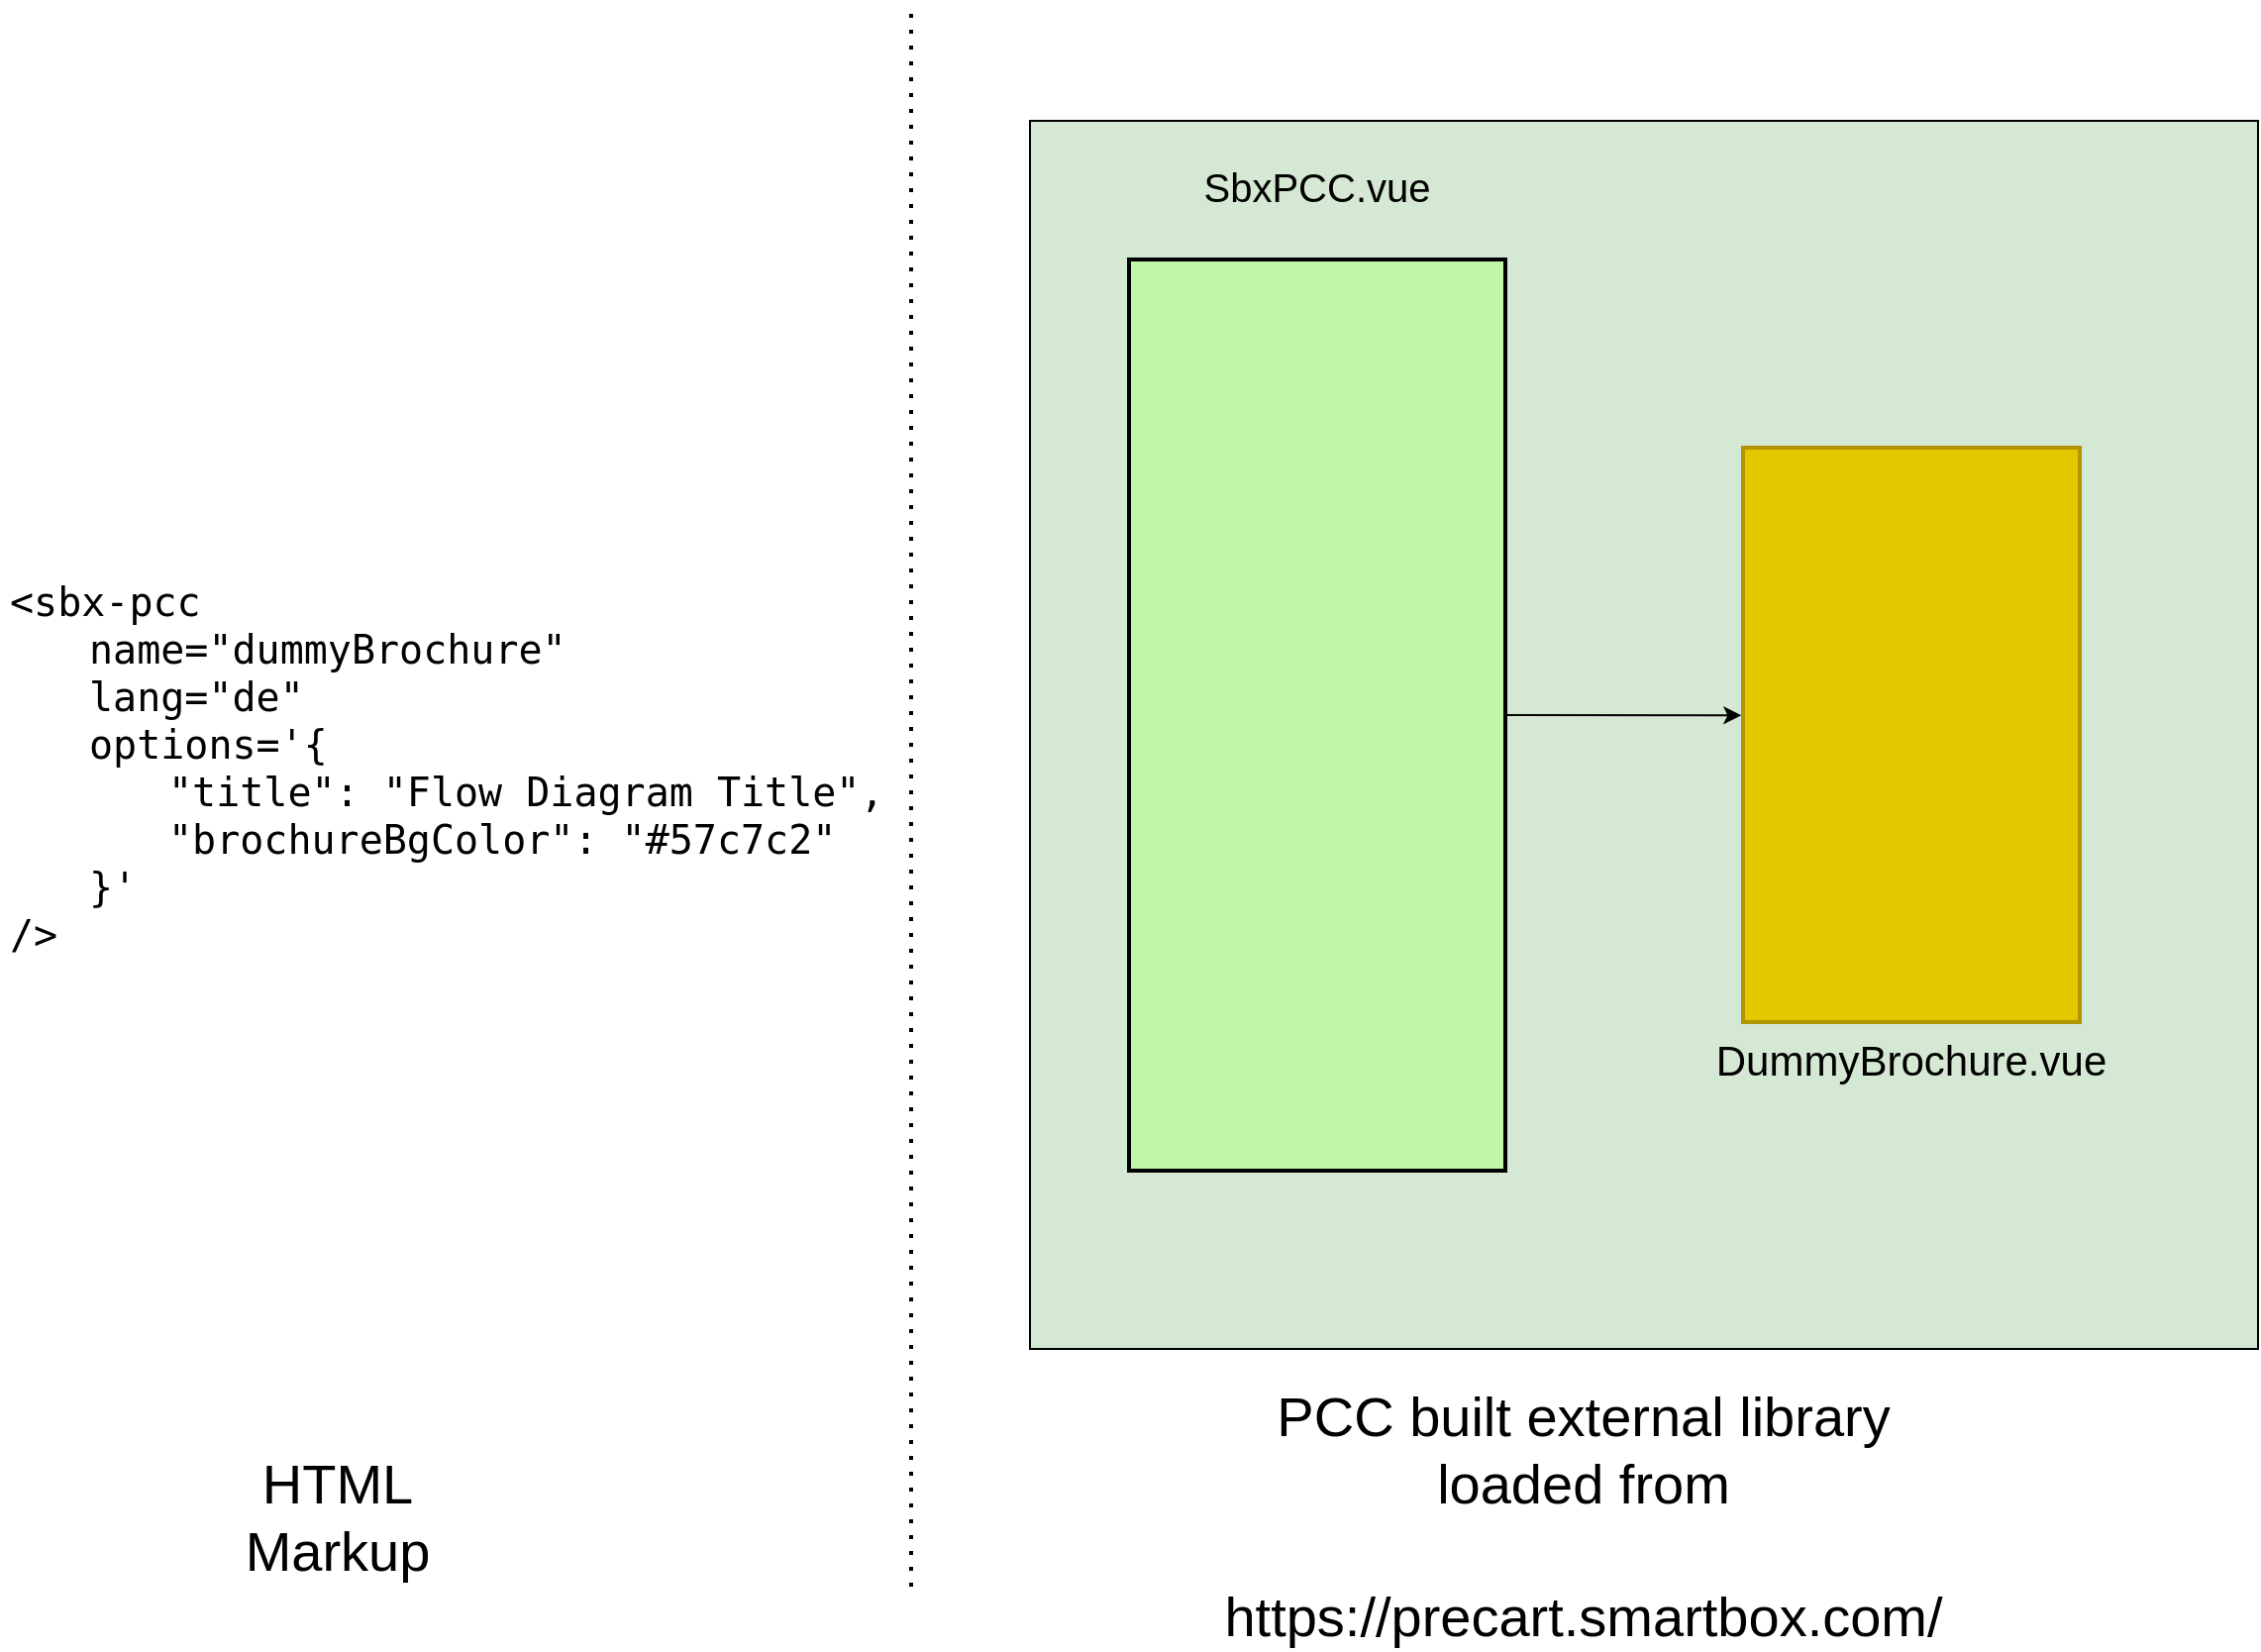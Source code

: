 <mxfile version="14.9.7" type="github">
  <diagram name="Page-1" id="74b105a0-9070-1c63-61bc-23e55f88626e">
    <mxGraphModel dx="1488" dy="908" grid="1" gridSize="10" guides="1" tooltips="1" connect="1" arrows="1" fold="1" page="1" pageScale="1.5" pageWidth="1169" pageHeight="826" background="none" math="0" shadow="0">
      <root>
        <mxCell id="0" style=";html=1;" />
        <mxCell id="1" style=";html=1;" parent="0" />
        <mxCell id="0-RpgxsGg3YseDSYj8TL-11" value="" style="rounded=0;whiteSpace=wrap;html=1;strokeColor=#000000;fillColor=#D5E8D4;" vertex="1" parent="1">
          <mxGeometry x="650" y="140" width="620" height="620" as="geometry" />
        </mxCell>
        <mxCell id="0-RpgxsGg3YseDSYj8TL-18" style="edgeStyle=none;rounded=0;orthogonalLoop=1;jettySize=auto;html=1;entryX=-0.005;entryY=0.466;entryDx=0;entryDy=0;entryPerimeter=0;fontSize=21;spacing=0;" edge="1" parent="1" source="10b056a9c633e61c-6" target="10b056a9c633e61c-13">
          <mxGeometry relative="1" as="geometry" />
        </mxCell>
        <mxCell id="10b056a9c633e61c-6" value="SbxPCC.vue&#xa;" style="strokeWidth=2;dashed=0;align=center;fontSize=20;shape=rect;verticalLabelPosition=top;verticalAlign=bottom;fillColor=#c0f5a9;labelPosition=center;" parent="1" vertex="1">
          <mxGeometry x="700" y="210" width="190" height="460" as="geometry" />
        </mxCell>
        <mxCell id="10b056a9c633e61c-13" value="DummyBrochure.vue" style="strokeWidth=2;dashed=0;align=center;fontSize=21;fillColor=#e3c800;verticalLabelPosition=bottom;verticalAlign=top;shape=stencil(rZZRb4MgFIV/Da+LQppmj4tzj77swWdq6SS1YJC1678v5Zqt2GngRmNiPFf4DoeYC2HF0PJeEJrxoReNJeydUHrmRvJd52TqKi2Irxm8Kn4SoJTqLDrtR9eG970w8MVgjT6Ki9zbcahUrTDSQvUCWr7x87GSZG9Ovd+saLRSzoXUaggqD3U3OZfKBkaqHKZ2DuRJWOfDy6Phn/HthW5AuAZlQj+SWDSKtQqKRaG2a7A+URHmOBYmQiQKFSGOVUdFGO7Vb6CprKgIJywkKirCCWqLY5UxEebrRFjGRDhlIVExEU5RyAirOn27cL9WOgj3X1Vlenq4FaWDZlbECqfMNTNW7Hhz/DL6W+3/tWfujfip74Z9M20rvZ8ZKisO2ogFOwfZddDSFyKFDxrdaXcIyODpHRHKMn8tb8njmcGt9e/ssJTwk3GvwonGCzc=);strokeColor=#B09500;fontColor=#000000;" parent="1" vertex="1">
          <mxGeometry x="1010" y="305" width="170" height="290" as="geometry" />
        </mxCell>
        <mxCell id="0-RpgxsGg3YseDSYj8TL-12" value="&lt;h1&gt;&lt;br&gt;&lt;/h1&gt;&lt;font style=&quot;font-size: 20px&quot;&gt;&lt;span style=&quot;font-family: monospace&quot;&gt;&amp;lt;sbx-pcc&lt;/span&gt;&lt;br style=&quot;font-family: monospace&quot;&gt;&lt;/font&gt;&lt;blockquote style=&quot;margin: 0 0 0 40px ; border: none ; padding: 0px&quot;&gt;&lt;font style=&quot;font-size: 20px&quot;&gt;&lt;span style=&quot;font-family: monospace&quot;&gt;name=&quot;dummyBrochure&quot;&lt;br&gt;&lt;/span&gt;&lt;/font&gt;&lt;font style=&quot;font-size: 20px&quot;&gt;&lt;span style=&quot;font-family: monospace&quot;&gt;lang=&quot;de&quot;&lt;br&gt;&lt;/span&gt;&lt;/font&gt;&lt;font style=&quot;font-size: 20px&quot;&gt;&lt;span style=&quot;font-family: monospace&quot;&gt;options=&#39;{&lt;br&gt;&lt;/span&gt;&lt;/font&gt;&lt;/blockquote&gt;&lt;blockquote style=&quot;margin: 0 0 0 40px ; border: none ; padding: 0px&quot;&gt;&lt;blockquote style=&quot;margin: 0 0 0 40px ; border: none ; padding: 0px&quot;&gt;&lt;font style=&quot;font-size: 20px&quot;&gt;&lt;span style=&quot;font-family: monospace&quot;&gt;&quot;title&quot;: &quot;Flow Diagram Title&quot;,&lt;/span&gt;&lt;/font&gt;&lt;/blockquote&gt;&lt;blockquote style=&quot;margin: 0 0 0 40px ; border: none ; padding: 0px&quot;&gt;&lt;font style=&quot;font-size: 20px&quot;&gt;&lt;span style=&quot;font-family: monospace&quot;&gt;&quot;brochureBgColor&quot;: &quot;#57c7c2&quot;&lt;/span&gt;&lt;/font&gt;&lt;/blockquote&gt;&lt;/blockquote&gt;&lt;blockquote style=&quot;margin: 0 0 0 40px ; border: none ; padding: 0px&quot;&gt;&lt;font style=&quot;font-size: 20px&quot;&gt;&lt;span style=&quot;font-family: monospace&quot;&gt;}&#39;&lt;/span&gt;&lt;/font&gt;&lt;/blockquote&gt;&lt;font style=&quot;font-size: 20px&quot;&gt;&lt;span style=&quot;font-family: monospace&quot;&gt;/&amp;gt;&lt;/span&gt;&lt;/font&gt;&lt;span style=&quot;font-size: 18px ; font-family: monospace&quot;&gt;&lt;br&gt;&lt;/span&gt;" style="text;html=1;strokeColor=none;fillColor=none;spacing=5;spacingTop=-20;overflow=hidden;rounded=0;whiteSpace=wrap;" vertex="1" parent="1">
          <mxGeometry x="130" y="320" width="470" height="340" as="geometry" />
        </mxCell>
        <mxCell id="0-RpgxsGg3YseDSYj8TL-13" value="" style="endArrow=none;dashed=1;html=1;dashPattern=1 3;strokeWidth=2;fontSize=28;" edge="1" parent="1">
          <mxGeometry width="50" height="50" relative="1" as="geometry">
            <mxPoint x="590" y="880" as="sourcePoint" />
            <mxPoint x="590" y="80" as="targetPoint" />
          </mxGeometry>
        </mxCell>
        <mxCell id="0-RpgxsGg3YseDSYj8TL-17" value="PCC built&amp;nbsp;external library loaded from&lt;br&gt;&lt;br&gt;https://precart.smartbox.com/" style="text;html=1;strokeColor=none;fillColor=none;align=center;verticalAlign=middle;whiteSpace=wrap;rounded=0;fontSize=28;" vertex="1" parent="1">
          <mxGeometry x="879" y="820" width="101" height="50" as="geometry" />
        </mxCell>
        <mxCell id="0-RpgxsGg3YseDSYj8TL-19" value="HTML Markup" style="text;html=1;strokeColor=none;fillColor=none;align=center;verticalAlign=middle;whiteSpace=wrap;rounded=0;fontSize=28;" vertex="1" parent="1">
          <mxGeometry x="250" y="820" width="101" height="50" as="geometry" />
        </mxCell>
      </root>
    </mxGraphModel>
  </diagram>
</mxfile>
